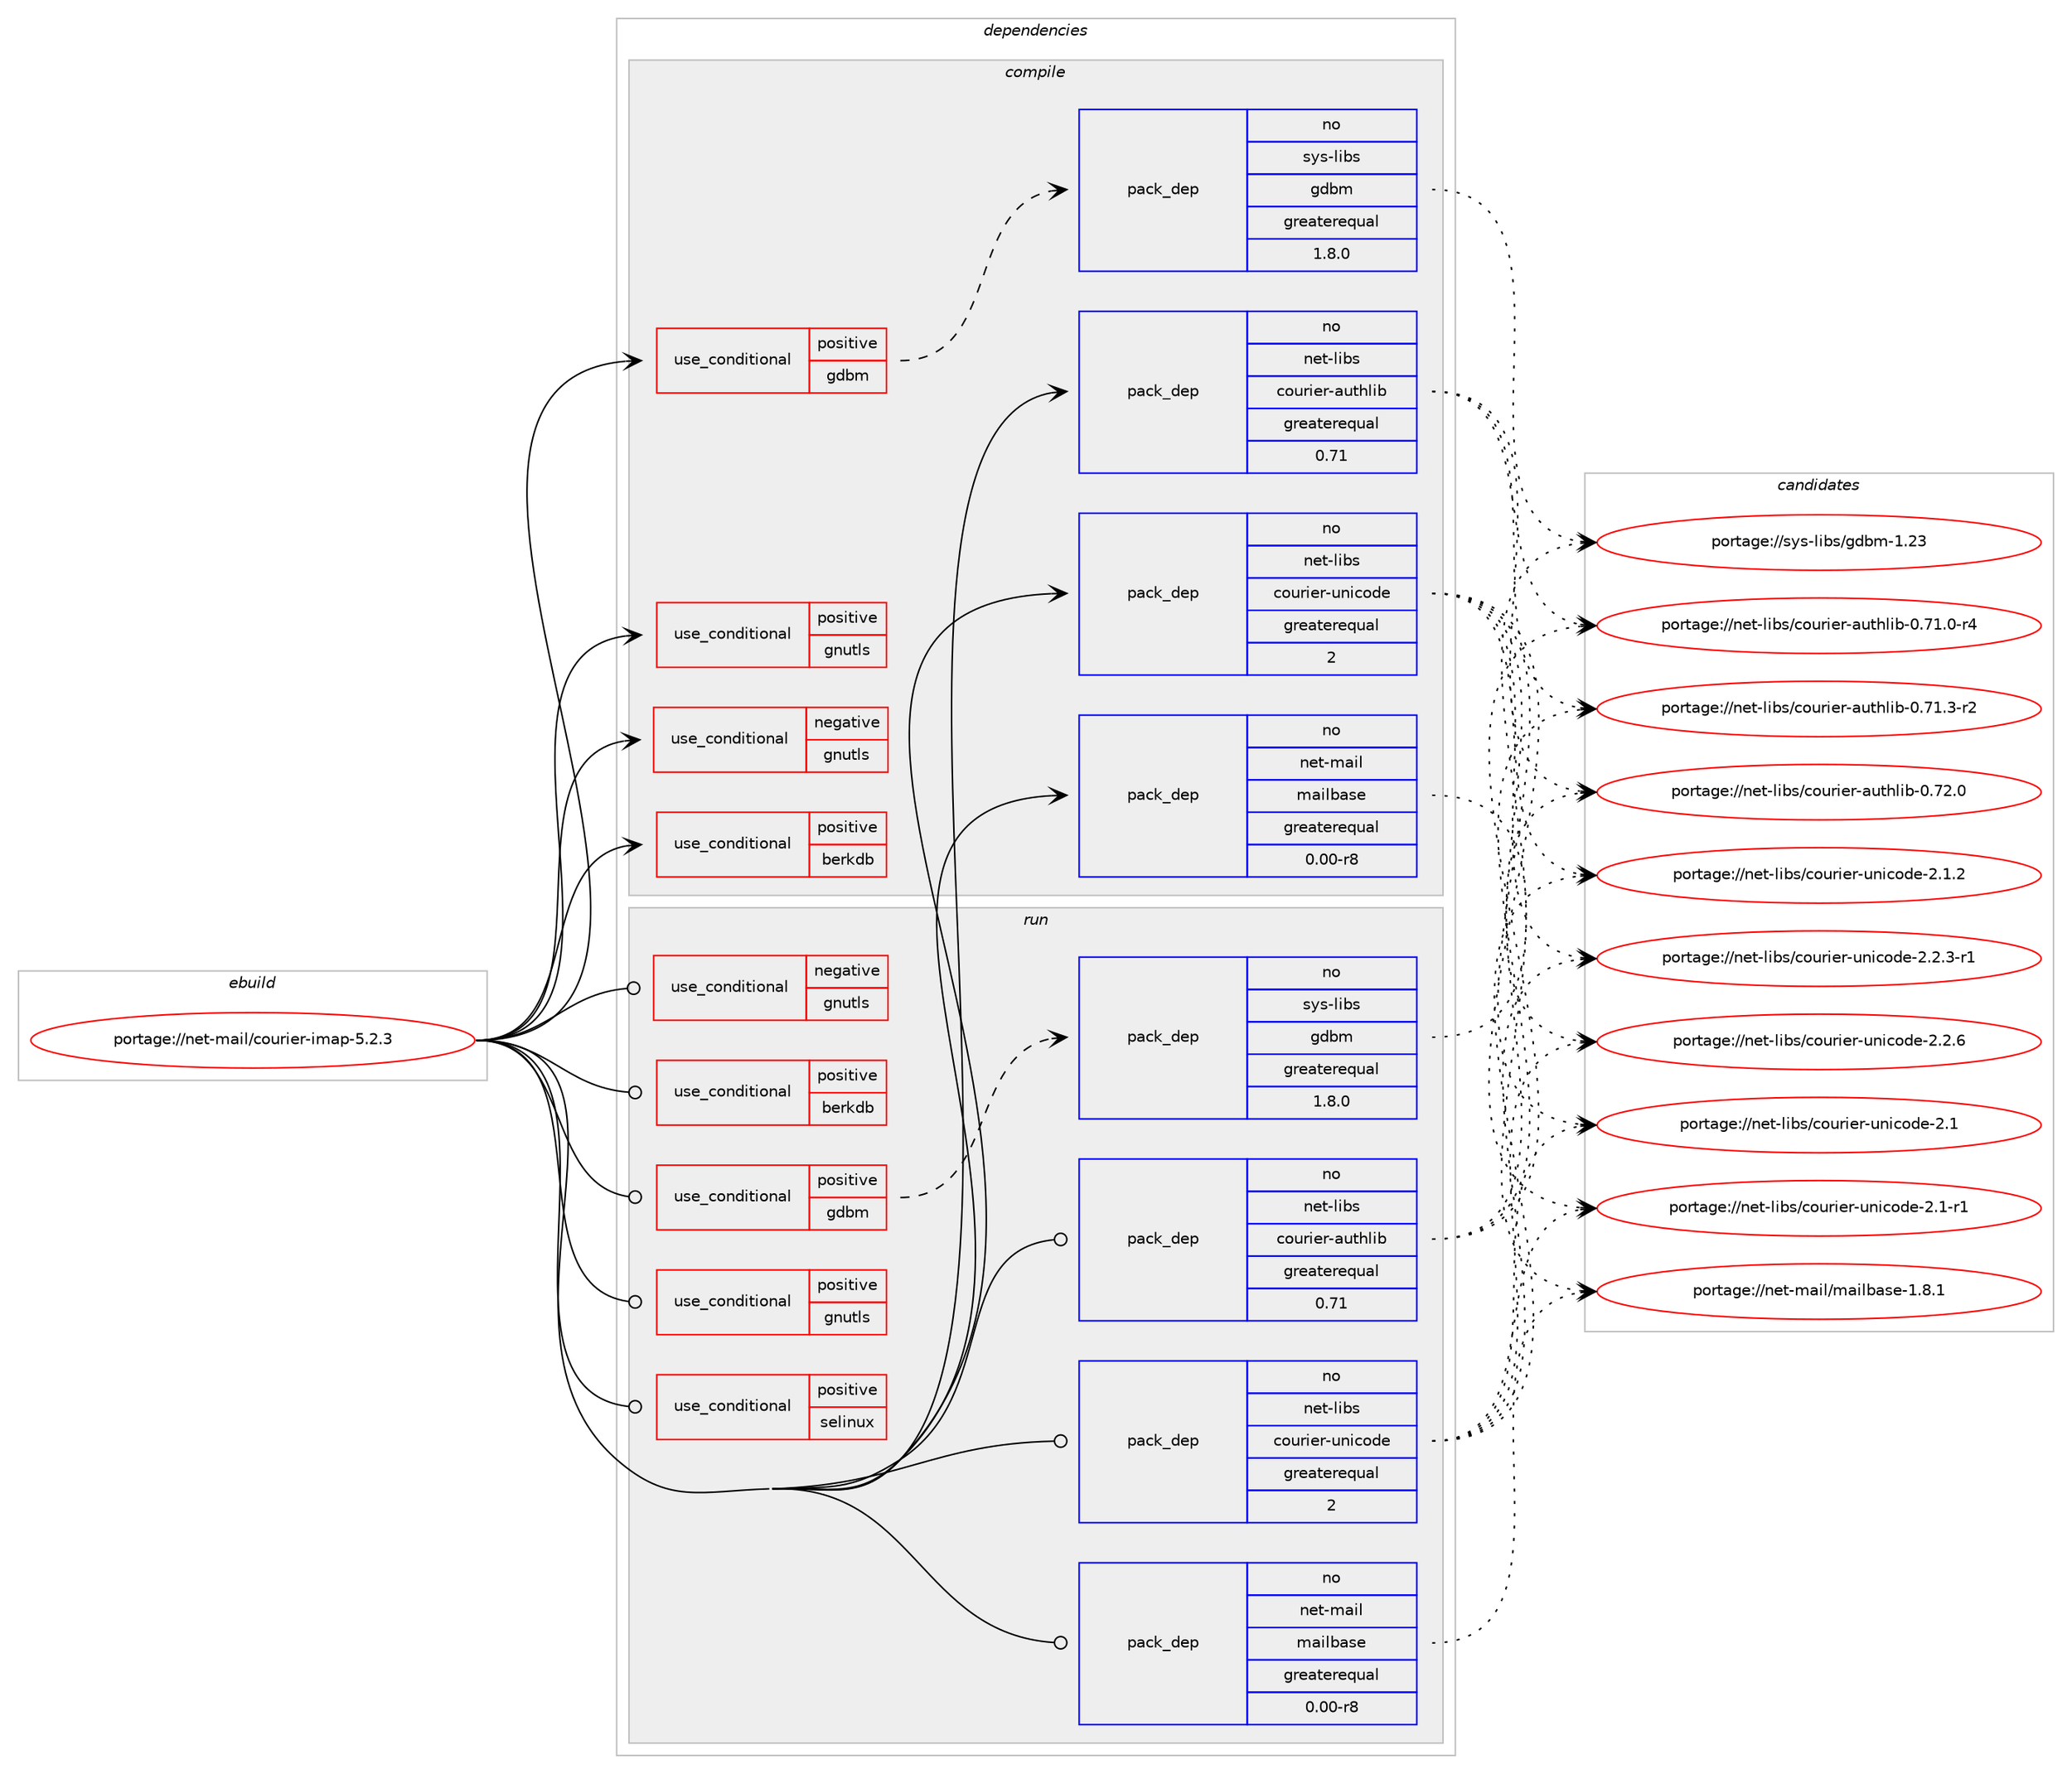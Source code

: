 digraph prolog {

# *************
# Graph options
# *************

newrank=true;
concentrate=true;
compound=true;
graph [rankdir=LR,fontname=Helvetica,fontsize=10,ranksep=1.5];#, ranksep=2.5, nodesep=0.2];
edge  [arrowhead=vee];
node  [fontname=Helvetica,fontsize=10];

# **********
# The ebuild
# **********

subgraph cluster_leftcol {
color=gray;
rank=same;
label=<<i>ebuild</i>>;
id [label="portage://net-mail/courier-imap-5.2.3", color=red, width=4, href="../net-mail/courier-imap-5.2.3.svg"];
}

# ****************
# The dependencies
# ****************

subgraph cluster_midcol {
color=gray;
label=<<i>dependencies</i>>;
subgraph cluster_compile {
fillcolor="#eeeeee";
style=filled;
label=<<i>compile</i>>;
subgraph cond40 {
dependency72 [label=<<TABLE BORDER="0" CELLBORDER="1" CELLSPACING="0" CELLPADDING="4"><TR><TD ROWSPAN="3" CELLPADDING="10">use_conditional</TD></TR><TR><TD>negative</TD></TR><TR><TD>gnutls</TD></TR></TABLE>>, shape=none, color=red];
# *** BEGIN UNKNOWN DEPENDENCY TYPE (TODO) ***
# dependency72 -> package_dependency(portage://net-mail/courier-imap-5.2.3,install,no,dev-libs,openssl,none,[,,],[slot(0),equal],[])
# *** END UNKNOWN DEPENDENCY TYPE (TODO) ***

}
id:e -> dependency72:w [weight=20,style="solid",arrowhead="vee"];
subgraph cond41 {
dependency73 [label=<<TABLE BORDER="0" CELLBORDER="1" CELLSPACING="0" CELLPADDING="4"><TR><TD ROWSPAN="3" CELLPADDING="10">use_conditional</TD></TR><TR><TD>positive</TD></TR><TR><TD>berkdb</TD></TR></TABLE>>, shape=none, color=red];
# *** BEGIN UNKNOWN DEPENDENCY TYPE (TODO) ***
# dependency73 -> package_dependency(portage://net-mail/courier-imap-5.2.3,install,no,sys-libs,db,none,[,,],any_same_slot,[])
# *** END UNKNOWN DEPENDENCY TYPE (TODO) ***

}
id:e -> dependency73:w [weight=20,style="solid",arrowhead="vee"];
subgraph cond42 {
dependency74 [label=<<TABLE BORDER="0" CELLBORDER="1" CELLSPACING="0" CELLPADDING="4"><TR><TD ROWSPAN="3" CELLPADDING="10">use_conditional</TD></TR><TR><TD>positive</TD></TR><TR><TD>gdbm</TD></TR></TABLE>>, shape=none, color=red];
subgraph pack33 {
dependency75 [label=<<TABLE BORDER="0" CELLBORDER="1" CELLSPACING="0" CELLPADDING="4" WIDTH="220"><TR><TD ROWSPAN="6" CELLPADDING="30">pack_dep</TD></TR><TR><TD WIDTH="110">no</TD></TR><TR><TD>sys-libs</TD></TR><TR><TD>gdbm</TD></TR><TR><TD>greaterequal</TD></TR><TR><TD>1.8.0</TD></TR></TABLE>>, shape=none, color=blue];
}
dependency74:e -> dependency75:w [weight=20,style="dashed",arrowhead="vee"];
}
id:e -> dependency74:w [weight=20,style="solid",arrowhead="vee"];
subgraph cond43 {
dependency76 [label=<<TABLE BORDER="0" CELLBORDER="1" CELLSPACING="0" CELLPADDING="4"><TR><TD ROWSPAN="3" CELLPADDING="10">use_conditional</TD></TR><TR><TD>positive</TD></TR><TR><TD>gnutls</TD></TR></TABLE>>, shape=none, color=red];
# *** BEGIN UNKNOWN DEPENDENCY TYPE (TODO) ***
# dependency76 -> package_dependency(portage://net-mail/courier-imap-5.2.3,install,no,net-libs,gnutls,none,[,,],any_same_slot,[use(enable(tools),none)])
# *** END UNKNOWN DEPENDENCY TYPE (TODO) ***

}
id:e -> dependency76:w [weight=20,style="solid",arrowhead="vee"];
# *** BEGIN UNKNOWN DEPENDENCY TYPE (TODO) ***
# id -> package_dependency(portage://net-mail/courier-imap-5.2.3,install,no,dev-lang,perl,none,[,,],[],[])
# *** END UNKNOWN DEPENDENCY TYPE (TODO) ***

# *** BEGIN UNKNOWN DEPENDENCY TYPE (TODO) ***
# id -> package_dependency(portage://net-mail/courier-imap-5.2.3,install,no,net-dns,libidn,none,[,,],any_same_slot,[])
# *** END UNKNOWN DEPENDENCY TYPE (TODO) ***

subgraph pack34 {
dependency77 [label=<<TABLE BORDER="0" CELLBORDER="1" CELLSPACING="0" CELLPADDING="4" WIDTH="220"><TR><TD ROWSPAN="6" CELLPADDING="30">pack_dep</TD></TR><TR><TD WIDTH="110">no</TD></TR><TR><TD>net-libs</TD></TR><TR><TD>courier-authlib</TD></TR><TR><TD>greaterequal</TD></TR><TR><TD>0.71</TD></TR></TABLE>>, shape=none, color=blue];
}
id:e -> dependency77:w [weight=20,style="solid",arrowhead="vee"];
subgraph pack35 {
dependency78 [label=<<TABLE BORDER="0" CELLBORDER="1" CELLSPACING="0" CELLPADDING="4" WIDTH="220"><TR><TD ROWSPAN="6" CELLPADDING="30">pack_dep</TD></TR><TR><TD WIDTH="110">no</TD></TR><TR><TD>net-libs</TD></TR><TR><TD>courier-unicode</TD></TR><TR><TD>greaterequal</TD></TR><TR><TD>2</TD></TR></TABLE>>, shape=none, color=blue];
}
id:e -> dependency78:w [weight=20,style="solid",arrowhead="vee"];
# *** BEGIN UNKNOWN DEPENDENCY TYPE (TODO) ***
# id -> package_dependency(portage://net-mail/courier-imap-5.2.3,install,no,net-mail,courier-makedat,none,[,,],[],[use(optenable(berkdb),none),use(optenable(gdbm),none)])
# *** END UNKNOWN DEPENDENCY TYPE (TODO) ***

subgraph pack36 {
dependency79 [label=<<TABLE BORDER="0" CELLBORDER="1" CELLSPACING="0" CELLPADDING="4" WIDTH="220"><TR><TD ROWSPAN="6" CELLPADDING="30">pack_dep</TD></TR><TR><TD WIDTH="110">no</TD></TR><TR><TD>net-mail</TD></TR><TR><TD>mailbase</TD></TR><TR><TD>greaterequal</TD></TR><TR><TD>0.00-r8</TD></TR></TABLE>>, shape=none, color=blue];
}
id:e -> dependency79:w [weight=20,style="solid",arrowhead="vee"];
# *** BEGIN UNKNOWN DEPENDENCY TYPE (TODO) ***
# id -> package_dependency(portage://net-mail/courier-imap-5.2.3,install,no,sys-process,procps,none,[,,],[],[])
# *** END UNKNOWN DEPENDENCY TYPE (TODO) ***

# *** BEGIN UNKNOWN DEPENDENCY TYPE (TODO) ***
# id -> package_dependency(portage://net-mail/courier-imap-5.2.3,install,weak,mail-mta,courier,none,[,,],[],[])
# *** END UNKNOWN DEPENDENCY TYPE (TODO) ***

}
subgraph cluster_compileandrun {
fillcolor="#eeeeee";
style=filled;
label=<<i>compile and run</i>>;
}
subgraph cluster_run {
fillcolor="#eeeeee";
style=filled;
label=<<i>run</i>>;
subgraph cond44 {
dependency80 [label=<<TABLE BORDER="0" CELLBORDER="1" CELLSPACING="0" CELLPADDING="4"><TR><TD ROWSPAN="3" CELLPADDING="10">use_conditional</TD></TR><TR><TD>negative</TD></TR><TR><TD>gnutls</TD></TR></TABLE>>, shape=none, color=red];
# *** BEGIN UNKNOWN DEPENDENCY TYPE (TODO) ***
# dependency80 -> package_dependency(portage://net-mail/courier-imap-5.2.3,run,no,dev-libs,openssl,none,[,,],[slot(0),equal],[])
# *** END UNKNOWN DEPENDENCY TYPE (TODO) ***

}
id:e -> dependency80:w [weight=20,style="solid",arrowhead="odot"];
subgraph cond45 {
dependency81 [label=<<TABLE BORDER="0" CELLBORDER="1" CELLSPACING="0" CELLPADDING="4"><TR><TD ROWSPAN="3" CELLPADDING="10">use_conditional</TD></TR><TR><TD>positive</TD></TR><TR><TD>berkdb</TD></TR></TABLE>>, shape=none, color=red];
# *** BEGIN UNKNOWN DEPENDENCY TYPE (TODO) ***
# dependency81 -> package_dependency(portage://net-mail/courier-imap-5.2.3,run,no,sys-libs,db,none,[,,],any_same_slot,[])
# *** END UNKNOWN DEPENDENCY TYPE (TODO) ***

}
id:e -> dependency81:w [weight=20,style="solid",arrowhead="odot"];
subgraph cond46 {
dependency82 [label=<<TABLE BORDER="0" CELLBORDER="1" CELLSPACING="0" CELLPADDING="4"><TR><TD ROWSPAN="3" CELLPADDING="10">use_conditional</TD></TR><TR><TD>positive</TD></TR><TR><TD>gdbm</TD></TR></TABLE>>, shape=none, color=red];
subgraph pack37 {
dependency83 [label=<<TABLE BORDER="0" CELLBORDER="1" CELLSPACING="0" CELLPADDING="4" WIDTH="220"><TR><TD ROWSPAN="6" CELLPADDING="30">pack_dep</TD></TR><TR><TD WIDTH="110">no</TD></TR><TR><TD>sys-libs</TD></TR><TR><TD>gdbm</TD></TR><TR><TD>greaterequal</TD></TR><TR><TD>1.8.0</TD></TR></TABLE>>, shape=none, color=blue];
}
dependency82:e -> dependency83:w [weight=20,style="dashed",arrowhead="vee"];
}
id:e -> dependency82:w [weight=20,style="solid",arrowhead="odot"];
subgraph cond47 {
dependency84 [label=<<TABLE BORDER="0" CELLBORDER="1" CELLSPACING="0" CELLPADDING="4"><TR><TD ROWSPAN="3" CELLPADDING="10">use_conditional</TD></TR><TR><TD>positive</TD></TR><TR><TD>gnutls</TD></TR></TABLE>>, shape=none, color=red];
# *** BEGIN UNKNOWN DEPENDENCY TYPE (TODO) ***
# dependency84 -> package_dependency(portage://net-mail/courier-imap-5.2.3,run,no,net-libs,gnutls,none,[,,],any_same_slot,[use(enable(tools),none)])
# *** END UNKNOWN DEPENDENCY TYPE (TODO) ***

}
id:e -> dependency84:w [weight=20,style="solid",arrowhead="odot"];
subgraph cond48 {
dependency85 [label=<<TABLE BORDER="0" CELLBORDER="1" CELLSPACING="0" CELLPADDING="4"><TR><TD ROWSPAN="3" CELLPADDING="10">use_conditional</TD></TR><TR><TD>positive</TD></TR><TR><TD>selinux</TD></TR></TABLE>>, shape=none, color=red];
# *** BEGIN UNKNOWN DEPENDENCY TYPE (TODO) ***
# dependency85 -> package_dependency(portage://net-mail/courier-imap-5.2.3,run,no,sec-policy,selinux-courier,none,[,,],[],[])
# *** END UNKNOWN DEPENDENCY TYPE (TODO) ***

}
id:e -> dependency85:w [weight=20,style="solid",arrowhead="odot"];
# *** BEGIN UNKNOWN DEPENDENCY TYPE (TODO) ***
# id -> package_dependency(portage://net-mail/courier-imap-5.2.3,run,no,net-dns,libidn,none,[,,],any_same_slot,[])
# *** END UNKNOWN DEPENDENCY TYPE (TODO) ***

subgraph pack38 {
dependency86 [label=<<TABLE BORDER="0" CELLBORDER="1" CELLSPACING="0" CELLPADDING="4" WIDTH="220"><TR><TD ROWSPAN="6" CELLPADDING="30">pack_dep</TD></TR><TR><TD WIDTH="110">no</TD></TR><TR><TD>net-libs</TD></TR><TR><TD>courier-authlib</TD></TR><TR><TD>greaterequal</TD></TR><TR><TD>0.71</TD></TR></TABLE>>, shape=none, color=blue];
}
id:e -> dependency86:w [weight=20,style="solid",arrowhead="odot"];
subgraph pack39 {
dependency87 [label=<<TABLE BORDER="0" CELLBORDER="1" CELLSPACING="0" CELLPADDING="4" WIDTH="220"><TR><TD ROWSPAN="6" CELLPADDING="30">pack_dep</TD></TR><TR><TD WIDTH="110">no</TD></TR><TR><TD>net-libs</TD></TR><TR><TD>courier-unicode</TD></TR><TR><TD>greaterequal</TD></TR><TR><TD>2</TD></TR></TABLE>>, shape=none, color=blue];
}
id:e -> dependency87:w [weight=20,style="solid",arrowhead="odot"];
# *** BEGIN UNKNOWN DEPENDENCY TYPE (TODO) ***
# id -> package_dependency(portage://net-mail/courier-imap-5.2.3,run,no,net-mail,courier-makedat,none,[,,],[],[use(optenable(berkdb),none),use(optenable(gdbm),none)])
# *** END UNKNOWN DEPENDENCY TYPE (TODO) ***

subgraph pack40 {
dependency88 [label=<<TABLE BORDER="0" CELLBORDER="1" CELLSPACING="0" CELLPADDING="4" WIDTH="220"><TR><TD ROWSPAN="6" CELLPADDING="30">pack_dep</TD></TR><TR><TD WIDTH="110">no</TD></TR><TR><TD>net-mail</TD></TR><TR><TD>mailbase</TD></TR><TR><TD>greaterequal</TD></TR><TR><TD>0.00-r8</TD></TR></TABLE>>, shape=none, color=blue];
}
id:e -> dependency88:w [weight=20,style="solid",arrowhead="odot"];
# *** BEGIN UNKNOWN DEPENDENCY TYPE (TODO) ***
# id -> package_dependency(portage://net-mail/courier-imap-5.2.3,run,weak,mail-mta,courier,none,[,,],[],[])
# *** END UNKNOWN DEPENDENCY TYPE (TODO) ***

# *** BEGIN UNKNOWN DEPENDENCY TYPE (TODO) ***
# id -> package_dependency(portage://net-mail/courier-imap-5.2.3,run,weak,net-mail,cyrus-imapd,none,[,,],[],[])
# *** END UNKNOWN DEPENDENCY TYPE (TODO) ***

}
}

# **************
# The candidates
# **************

subgraph cluster_choices {
rank=same;
color=gray;
label=<<i>candidates</i>>;

subgraph choice33 {
color=black;
nodesep=1;
choice115121115451081059811547103100981094549465051 [label="portage://sys-libs/gdbm-1.23", color=red, width=4,href="../sys-libs/gdbm-1.23.svg"];
dependency75:e -> choice115121115451081059811547103100981094549465051:w [style=dotted,weight="100"];
}
subgraph choice34 {
color=black;
nodesep=1;
choice11010111645108105981154799111117114105101114459711711610410810598454846554946484511452 [label="portage://net-libs/courier-authlib-0.71.0-r4", color=red, width=4,href="../net-libs/courier-authlib-0.71.0-r4.svg"];
choice11010111645108105981154799111117114105101114459711711610410810598454846554946514511450 [label="portage://net-libs/courier-authlib-0.71.3-r2", color=red, width=4,href="../net-libs/courier-authlib-0.71.3-r2.svg"];
choice1101011164510810598115479911111711410510111445971171161041081059845484655504648 [label="portage://net-libs/courier-authlib-0.72.0", color=red, width=4,href="../net-libs/courier-authlib-0.72.0.svg"];
dependency77:e -> choice11010111645108105981154799111117114105101114459711711610410810598454846554946484511452:w [style=dotted,weight="100"];
dependency77:e -> choice11010111645108105981154799111117114105101114459711711610410810598454846554946514511450:w [style=dotted,weight="100"];
dependency77:e -> choice1101011164510810598115479911111711410510111445971171161041081059845484655504648:w [style=dotted,weight="100"];
}
subgraph choice35 {
color=black;
nodesep=1;
choice11010111645108105981154799111117114105101114451171101059911110010145504649 [label="portage://net-libs/courier-unicode-2.1", color=red, width=4,href="../net-libs/courier-unicode-2.1.svg"];
choice110101116451081059811547991111171141051011144511711010599111100101455046494511449 [label="portage://net-libs/courier-unicode-2.1-r1", color=red, width=4,href="../net-libs/courier-unicode-2.1-r1.svg"];
choice110101116451081059811547991111171141051011144511711010599111100101455046494650 [label="portage://net-libs/courier-unicode-2.1.2", color=red, width=4,href="../net-libs/courier-unicode-2.1.2.svg"];
choice1101011164510810598115479911111711410510111445117110105991111001014550465046514511449 [label="portage://net-libs/courier-unicode-2.2.3-r1", color=red, width=4,href="../net-libs/courier-unicode-2.2.3-r1.svg"];
choice110101116451081059811547991111171141051011144511711010599111100101455046504654 [label="portage://net-libs/courier-unicode-2.2.6", color=red, width=4,href="../net-libs/courier-unicode-2.2.6.svg"];
dependency78:e -> choice11010111645108105981154799111117114105101114451171101059911110010145504649:w [style=dotted,weight="100"];
dependency78:e -> choice110101116451081059811547991111171141051011144511711010599111100101455046494511449:w [style=dotted,weight="100"];
dependency78:e -> choice110101116451081059811547991111171141051011144511711010599111100101455046494650:w [style=dotted,weight="100"];
dependency78:e -> choice1101011164510810598115479911111711410510111445117110105991111001014550465046514511449:w [style=dotted,weight="100"];
dependency78:e -> choice110101116451081059811547991111171141051011144511711010599111100101455046504654:w [style=dotted,weight="100"];
}
subgraph choice36 {
color=black;
nodesep=1;
choice110101116451099710510847109971051089897115101454946564649 [label="portage://net-mail/mailbase-1.8.1", color=red, width=4,href="../net-mail/mailbase-1.8.1.svg"];
dependency79:e -> choice110101116451099710510847109971051089897115101454946564649:w [style=dotted,weight="100"];
}
subgraph choice37 {
color=black;
nodesep=1;
choice115121115451081059811547103100981094549465051 [label="portage://sys-libs/gdbm-1.23", color=red, width=4,href="../sys-libs/gdbm-1.23.svg"];
dependency83:e -> choice115121115451081059811547103100981094549465051:w [style=dotted,weight="100"];
}
subgraph choice38 {
color=black;
nodesep=1;
choice11010111645108105981154799111117114105101114459711711610410810598454846554946484511452 [label="portage://net-libs/courier-authlib-0.71.0-r4", color=red, width=4,href="../net-libs/courier-authlib-0.71.0-r4.svg"];
choice11010111645108105981154799111117114105101114459711711610410810598454846554946514511450 [label="portage://net-libs/courier-authlib-0.71.3-r2", color=red, width=4,href="../net-libs/courier-authlib-0.71.3-r2.svg"];
choice1101011164510810598115479911111711410510111445971171161041081059845484655504648 [label="portage://net-libs/courier-authlib-0.72.0", color=red, width=4,href="../net-libs/courier-authlib-0.72.0.svg"];
dependency86:e -> choice11010111645108105981154799111117114105101114459711711610410810598454846554946484511452:w [style=dotted,weight="100"];
dependency86:e -> choice11010111645108105981154799111117114105101114459711711610410810598454846554946514511450:w [style=dotted,weight="100"];
dependency86:e -> choice1101011164510810598115479911111711410510111445971171161041081059845484655504648:w [style=dotted,weight="100"];
}
subgraph choice39 {
color=black;
nodesep=1;
choice11010111645108105981154799111117114105101114451171101059911110010145504649 [label="portage://net-libs/courier-unicode-2.1", color=red, width=4,href="../net-libs/courier-unicode-2.1.svg"];
choice110101116451081059811547991111171141051011144511711010599111100101455046494511449 [label="portage://net-libs/courier-unicode-2.1-r1", color=red, width=4,href="../net-libs/courier-unicode-2.1-r1.svg"];
choice110101116451081059811547991111171141051011144511711010599111100101455046494650 [label="portage://net-libs/courier-unicode-2.1.2", color=red, width=4,href="../net-libs/courier-unicode-2.1.2.svg"];
choice1101011164510810598115479911111711410510111445117110105991111001014550465046514511449 [label="portage://net-libs/courier-unicode-2.2.3-r1", color=red, width=4,href="../net-libs/courier-unicode-2.2.3-r1.svg"];
choice110101116451081059811547991111171141051011144511711010599111100101455046504654 [label="portage://net-libs/courier-unicode-2.2.6", color=red, width=4,href="../net-libs/courier-unicode-2.2.6.svg"];
dependency87:e -> choice11010111645108105981154799111117114105101114451171101059911110010145504649:w [style=dotted,weight="100"];
dependency87:e -> choice110101116451081059811547991111171141051011144511711010599111100101455046494511449:w [style=dotted,weight="100"];
dependency87:e -> choice110101116451081059811547991111171141051011144511711010599111100101455046494650:w [style=dotted,weight="100"];
dependency87:e -> choice1101011164510810598115479911111711410510111445117110105991111001014550465046514511449:w [style=dotted,weight="100"];
dependency87:e -> choice110101116451081059811547991111171141051011144511711010599111100101455046504654:w [style=dotted,weight="100"];
}
subgraph choice40 {
color=black;
nodesep=1;
choice110101116451099710510847109971051089897115101454946564649 [label="portage://net-mail/mailbase-1.8.1", color=red, width=4,href="../net-mail/mailbase-1.8.1.svg"];
dependency88:e -> choice110101116451099710510847109971051089897115101454946564649:w [style=dotted,weight="100"];
}
}

}
